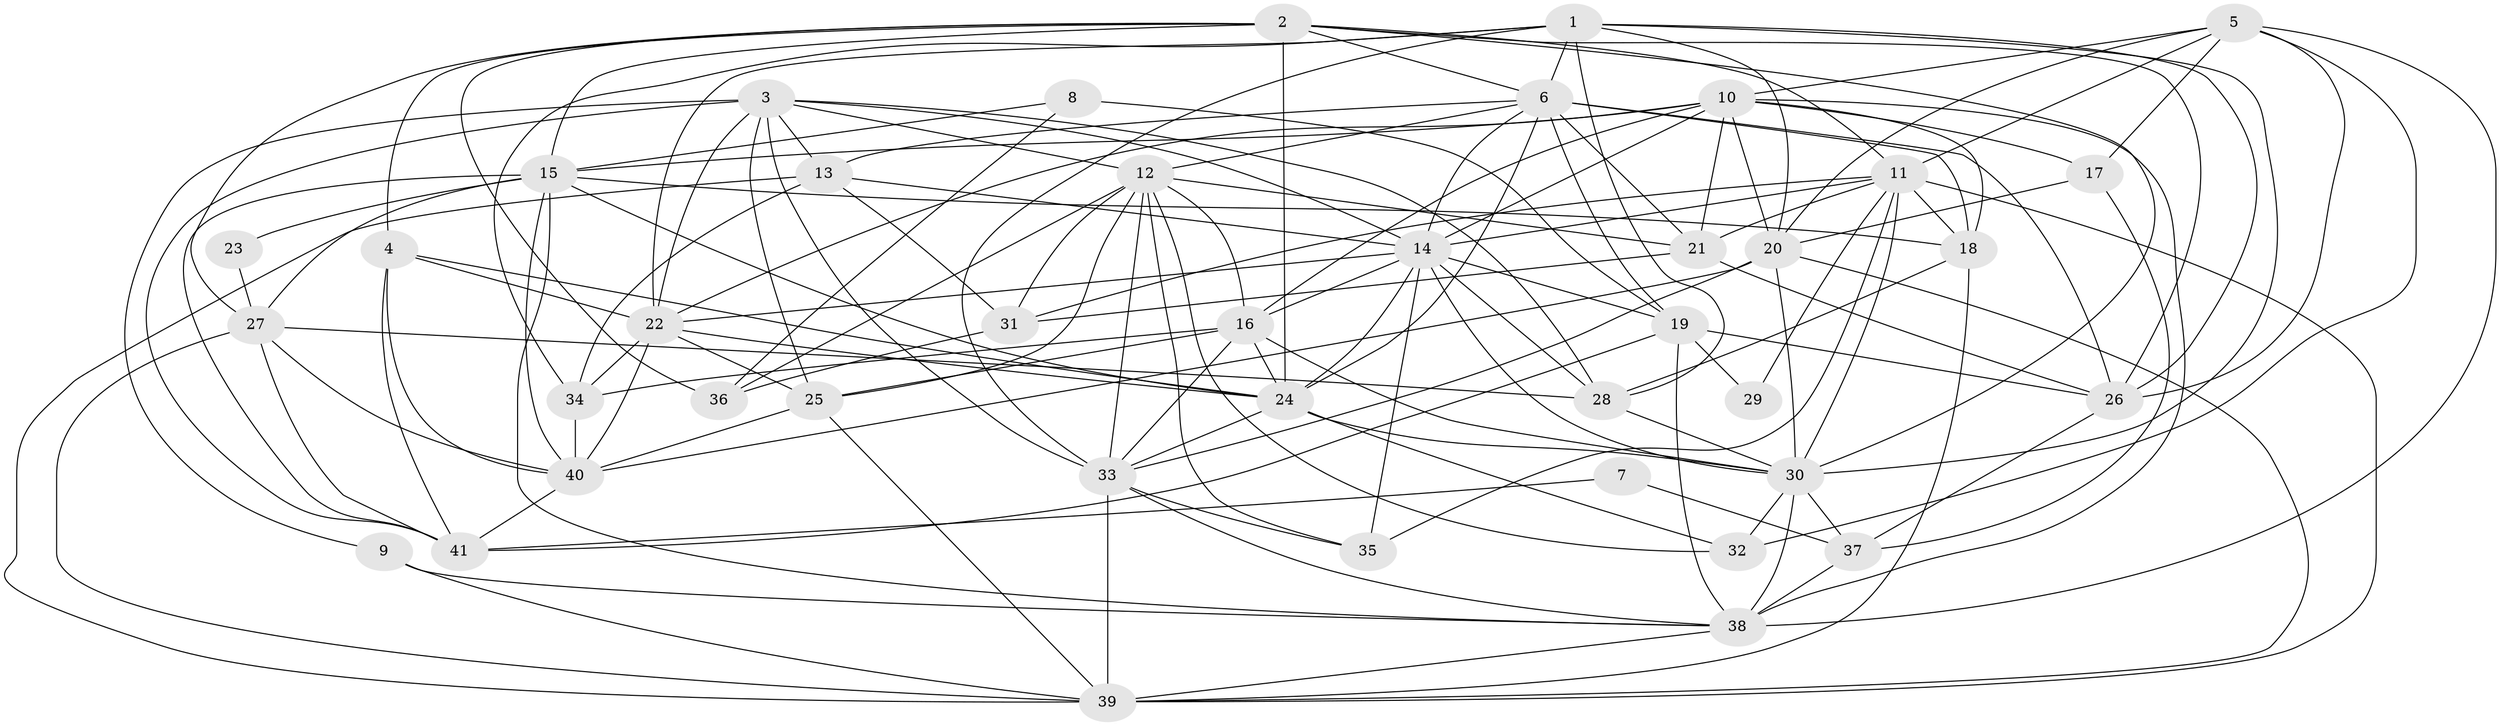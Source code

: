// original degree distribution, {3: 0.33858267716535434, 5: 0.14960629921259844, 4: 0.25984251968503935, 6: 0.11023622047244094, 7: 0.031496062992125984, 2: 0.09448818897637795, 8: 0.015748031496062992}
// Generated by graph-tools (version 1.1) at 2025/37/03/04/25 23:37:04]
// undirected, 41 vertices, 141 edges
graph export_dot {
  node [color=gray90,style=filled];
  1;
  2;
  3;
  4;
  5;
  6;
  7;
  8;
  9;
  10;
  11;
  12;
  13;
  14;
  15;
  16;
  17;
  18;
  19;
  20;
  21;
  22;
  23;
  24;
  25;
  26;
  27;
  28;
  29;
  30;
  31;
  32;
  33;
  34;
  35;
  36;
  37;
  38;
  39;
  40;
  41;
  1 -- 6 [weight=1.0];
  1 -- 20 [weight=1.0];
  1 -- 22 [weight=1.0];
  1 -- 26 [weight=1.0];
  1 -- 28 [weight=1.0];
  1 -- 30 [weight=1.0];
  1 -- 33 [weight=1.0];
  1 -- 34 [weight=1.0];
  2 -- 4 [weight=1.0];
  2 -- 6 [weight=1.0];
  2 -- 11 [weight=1.0];
  2 -- 15 [weight=2.0];
  2 -- 24 [weight=2.0];
  2 -- 26 [weight=1.0];
  2 -- 27 [weight=1.0];
  2 -- 30 [weight=2.0];
  2 -- 36 [weight=1.0];
  3 -- 9 [weight=1.0];
  3 -- 12 [weight=1.0];
  3 -- 13 [weight=1.0];
  3 -- 14 [weight=1.0];
  3 -- 22 [weight=1.0];
  3 -- 25 [weight=1.0];
  3 -- 28 [weight=1.0];
  3 -- 33 [weight=1.0];
  3 -- 41 [weight=1.0];
  4 -- 22 [weight=1.0];
  4 -- 24 [weight=1.0];
  4 -- 40 [weight=1.0];
  4 -- 41 [weight=1.0];
  5 -- 10 [weight=1.0];
  5 -- 11 [weight=1.0];
  5 -- 17 [weight=1.0];
  5 -- 20 [weight=1.0];
  5 -- 26 [weight=1.0];
  5 -- 32 [weight=1.0];
  5 -- 38 [weight=1.0];
  6 -- 12 [weight=1.0];
  6 -- 13 [weight=1.0];
  6 -- 14 [weight=1.0];
  6 -- 18 [weight=1.0];
  6 -- 19 [weight=2.0];
  6 -- 21 [weight=1.0];
  6 -- 24 [weight=1.0];
  6 -- 26 [weight=1.0];
  7 -- 37 [weight=1.0];
  7 -- 41 [weight=1.0];
  8 -- 15 [weight=1.0];
  8 -- 19 [weight=2.0];
  8 -- 36 [weight=1.0];
  9 -- 38 [weight=2.0];
  9 -- 39 [weight=1.0];
  10 -- 14 [weight=1.0];
  10 -- 15 [weight=1.0];
  10 -- 16 [weight=1.0];
  10 -- 17 [weight=1.0];
  10 -- 18 [weight=1.0];
  10 -- 20 [weight=1.0];
  10 -- 21 [weight=1.0];
  10 -- 22 [weight=1.0];
  10 -- 38 [weight=1.0];
  11 -- 14 [weight=1.0];
  11 -- 18 [weight=2.0];
  11 -- 21 [weight=1.0];
  11 -- 29 [weight=1.0];
  11 -- 30 [weight=1.0];
  11 -- 31 [weight=4.0];
  11 -- 35 [weight=1.0];
  11 -- 39 [weight=1.0];
  12 -- 16 [weight=1.0];
  12 -- 21 [weight=1.0];
  12 -- 25 [weight=1.0];
  12 -- 31 [weight=1.0];
  12 -- 32 [weight=1.0];
  12 -- 33 [weight=1.0];
  12 -- 35 [weight=1.0];
  12 -- 36 [weight=1.0];
  13 -- 14 [weight=1.0];
  13 -- 31 [weight=1.0];
  13 -- 34 [weight=1.0];
  13 -- 39 [weight=1.0];
  14 -- 16 [weight=1.0];
  14 -- 19 [weight=1.0];
  14 -- 22 [weight=1.0];
  14 -- 24 [weight=1.0];
  14 -- 28 [weight=2.0];
  14 -- 30 [weight=1.0];
  14 -- 35 [weight=1.0];
  15 -- 18 [weight=2.0];
  15 -- 23 [weight=1.0];
  15 -- 24 [weight=1.0];
  15 -- 27 [weight=1.0];
  15 -- 38 [weight=1.0];
  15 -- 40 [weight=1.0];
  15 -- 41 [weight=1.0];
  16 -- 24 [weight=1.0];
  16 -- 25 [weight=1.0];
  16 -- 30 [weight=1.0];
  16 -- 33 [weight=1.0];
  16 -- 34 [weight=1.0];
  17 -- 20 [weight=2.0];
  17 -- 37 [weight=1.0];
  18 -- 28 [weight=1.0];
  18 -- 39 [weight=1.0];
  19 -- 26 [weight=1.0];
  19 -- 29 [weight=1.0];
  19 -- 38 [weight=1.0];
  19 -- 41 [weight=1.0];
  20 -- 30 [weight=1.0];
  20 -- 33 [weight=1.0];
  20 -- 39 [weight=1.0];
  20 -- 40 [weight=1.0];
  21 -- 26 [weight=1.0];
  21 -- 31 [weight=1.0];
  22 -- 24 [weight=1.0];
  22 -- 25 [weight=1.0];
  22 -- 34 [weight=1.0];
  22 -- 40 [weight=1.0];
  23 -- 27 [weight=2.0];
  24 -- 30 [weight=1.0];
  24 -- 32 [weight=1.0];
  24 -- 33 [weight=1.0];
  25 -- 39 [weight=1.0];
  25 -- 40 [weight=1.0];
  26 -- 37 [weight=1.0];
  27 -- 28 [weight=1.0];
  27 -- 39 [weight=1.0];
  27 -- 40 [weight=1.0];
  27 -- 41 [weight=1.0];
  28 -- 30 [weight=2.0];
  30 -- 32 [weight=1.0];
  30 -- 37 [weight=1.0];
  30 -- 38 [weight=2.0];
  31 -- 36 [weight=1.0];
  33 -- 35 [weight=1.0];
  33 -- 38 [weight=1.0];
  33 -- 39 [weight=2.0];
  34 -- 40 [weight=1.0];
  37 -- 38 [weight=2.0];
  38 -- 39 [weight=1.0];
  40 -- 41 [weight=1.0];
}
